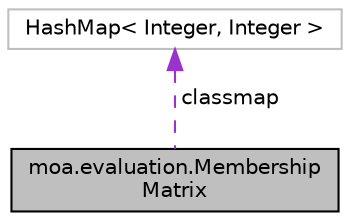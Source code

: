 digraph "moa.evaluation.MembershipMatrix"
{
 // LATEX_PDF_SIZE
  edge [fontname="Helvetica",fontsize="10",labelfontname="Helvetica",labelfontsize="10"];
  node [fontname="Helvetica",fontsize="10",shape=record];
  Node1 [label="moa.evaluation.Membership\lMatrix",height=0.2,width=0.4,color="black", fillcolor="grey75", style="filled", fontcolor="black",tooltip=" "];
  Node2 -> Node1 [dir="back",color="darkorchid3",fontsize="10",style="dashed",label=" classmap" ,fontname="Helvetica"];
  Node2 [label="HashMap\< Integer, Integer \>",height=0.2,width=0.4,color="grey75", fillcolor="white", style="filled",tooltip=" "];
}
